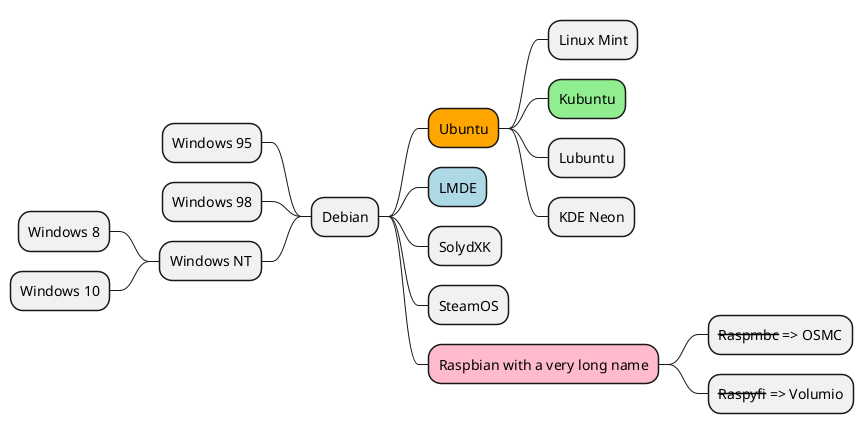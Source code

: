 @startmindmap
* Debian
**[#Orange] Ubuntu
*** Linux Mint
***[#lightgreen] Kubuntu
*** Lubuntu
*** KDE Neon
**[#lightblue] LMDE
** SolydXK
** SteamOS
**[#FFBBCC] Raspbian with a very long name
*** <s>Raspmbc</s> => OSMC
*** <s>Raspyfi</s> => Volumio
-- Windows 95
-- Windows 98
-- Windows NT
--- Windows 8
--- Windows 10
@endmindmap
